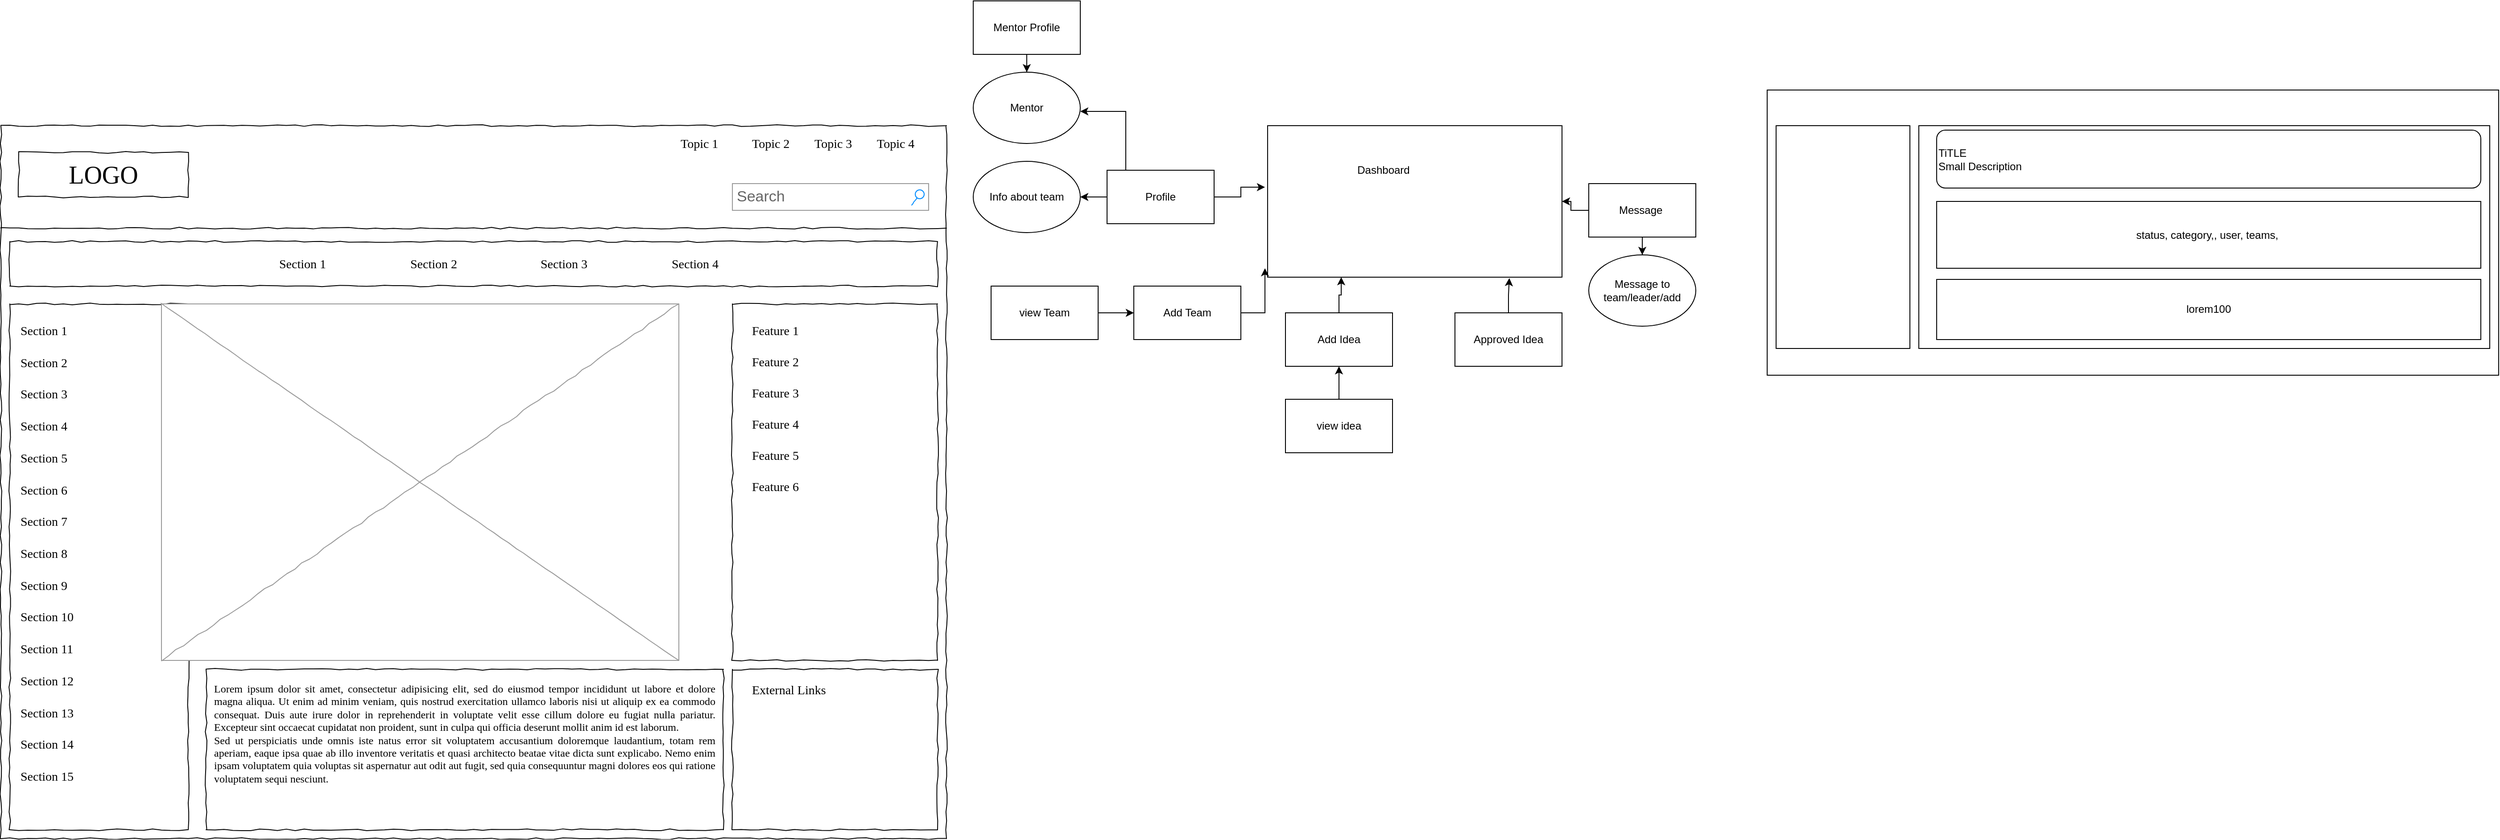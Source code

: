 <mxfile version="13.6.2" type="device"><diagram name="Page-1" id="03018318-947c-dd8e-b7a3-06fadd420f32"><mxGraphModel dx="1092" dy="1354" grid="1" gridSize="10" guides="1" tooltips="1" connect="1" arrows="1" fold="1" page="1" pageScale="1" pageWidth="1100" pageHeight="850" background="#ffffff" math="0" shadow="0"><root><mxCell id="0"/><mxCell id="1" parent="0"/><mxCell id="677b7b8949515195-1" value="" style="whiteSpace=wrap;html=1;rounded=0;shadow=0;labelBackgroundColor=none;strokeColor=#000000;strokeWidth=1;fillColor=none;fontFamily=Verdana;fontSize=12;fontColor=#000000;align=center;comic=1;" parent="1" vertex="1"><mxGeometry x="20" y="30" width="1060" height="800" as="geometry"/></mxCell><mxCell id="677b7b8949515195-2" value="LOGO" style="whiteSpace=wrap;html=1;rounded=0;shadow=0;labelBackgroundColor=none;strokeWidth=1;fontFamily=Verdana;fontSize=28;align=center;comic=1;" parent="1" vertex="1"><mxGeometry x="40" y="60" width="190" height="50" as="geometry"/></mxCell><mxCell id="677b7b8949515195-3" value="Search" style="strokeWidth=1;shadow=0;dashed=0;align=center;html=1;shape=mxgraph.mockup.forms.searchBox;strokeColor=#999999;mainText=;strokeColor2=#008cff;fontColor=#666666;fontSize=17;align=left;spacingLeft=3;rounded=0;labelBackgroundColor=none;comic=1;" parent="1" vertex="1"><mxGeometry x="840" y="95" width="220" height="30" as="geometry"/></mxCell><mxCell id="677b7b8949515195-4" value="Topic 1" style="text;html=1;points=[];align=left;verticalAlign=top;spacingTop=-4;fontSize=14;fontFamily=Verdana" parent="1" vertex="1"><mxGeometry x="780" y="40" width="60" height="20" as="geometry"/></mxCell><mxCell id="677b7b8949515195-5" value="Topic 2" style="text;html=1;points=[];align=left;verticalAlign=top;spacingTop=-4;fontSize=14;fontFamily=Verdana" parent="1" vertex="1"><mxGeometry x="860" y="40" width="60" height="20" as="geometry"/></mxCell><mxCell id="677b7b8949515195-6" value="Topic 3" style="text;html=1;points=[];align=left;verticalAlign=top;spacingTop=-4;fontSize=14;fontFamily=Verdana" parent="1" vertex="1"><mxGeometry x="930" y="40" width="60" height="20" as="geometry"/></mxCell><mxCell id="677b7b8949515195-7" value="Topic 4" style="text;html=1;points=[];align=left;verticalAlign=top;spacingTop=-4;fontSize=14;fontFamily=Verdana" parent="1" vertex="1"><mxGeometry x="1000" y="40" width="60" height="20" as="geometry"/></mxCell><mxCell id="677b7b8949515195-8" value="" style="whiteSpace=wrap;html=1;rounded=0;shadow=0;labelBackgroundColor=none;strokeWidth=1;fillColor=none;fontFamily=Verdana;fontSize=12;align=center;comic=1;" parent="1" vertex="1"><mxGeometry x="30" y="230" width="200" height="590" as="geometry"/></mxCell><mxCell id="677b7b8949515195-9" value="" style="line;strokeWidth=1;html=1;rounded=0;shadow=0;labelBackgroundColor=none;fillColor=none;fontFamily=Verdana;fontSize=14;fontColor=#000000;align=center;comic=1;" parent="1" vertex="1"><mxGeometry x="20" y="140" width="1060" height="10" as="geometry"/></mxCell><mxCell id="677b7b8949515195-10" value="" style="whiteSpace=wrap;html=1;rounded=0;shadow=0;labelBackgroundColor=none;strokeWidth=1;fillColor=none;fontFamily=Verdana;fontSize=12;align=center;comic=1;" parent="1" vertex="1"><mxGeometry x="30" y="160" width="1040" height="50" as="geometry"/></mxCell><mxCell id="677b7b8949515195-11" value="Section 1" style="text;html=1;points=[];align=left;verticalAlign=top;spacingTop=-4;fontSize=14;fontFamily=Verdana" parent="1" vertex="1"><mxGeometry x="330" y="175" width="60" height="20" as="geometry"/></mxCell><mxCell id="677b7b8949515195-12" value="Section 2" style="text;html=1;points=[];align=left;verticalAlign=top;spacingTop=-4;fontSize=14;fontFamily=Verdana" parent="1" vertex="1"><mxGeometry x="477" y="175" width="60" height="20" as="geometry"/></mxCell><mxCell id="677b7b8949515195-13" value="Section 3" style="text;html=1;points=[];align=left;verticalAlign=top;spacingTop=-4;fontSize=14;fontFamily=Verdana" parent="1" vertex="1"><mxGeometry x="623" y="175" width="60" height="20" as="geometry"/></mxCell><mxCell id="677b7b8949515195-14" value="Section 4" style="text;html=1;points=[];align=left;verticalAlign=top;spacingTop=-4;fontSize=14;fontFamily=Verdana" parent="1" vertex="1"><mxGeometry x="770" y="175" width="60" height="20" as="geometry"/></mxCell><mxCell id="677b7b8949515195-15" value="&lt;div style=&quot;text-align: justify&quot;&gt;&lt;span&gt;Lorem ipsum dolor sit amet, consectetur adipisicing elit, sed do eiusmod tempor incididunt ut labore et dolore magna aliqua. Ut enim ad minim veniam, quis nostrud exercitation ullamco laboris nisi ut aliquip ex ea commodo consequat. Duis aute irure dolor in reprehenderit in voluptate velit esse cillum dolore eu fugiat nulla pariatur. Excepteur sint occaecat cupidatat non proident, sunt in culpa qui officia deserunt mollit anim id est laborum.&lt;/span&gt;&lt;/div&gt;&lt;div style=&quot;text-align: justify&quot;&gt;&lt;span&gt;Sed ut perspiciatis unde omnis iste natus error sit voluptatem accusantium doloremque laudantium, totam rem aperiam, eaque ipsa quae ab illo inventore veritatis et quasi architecto beatae vitae dicta sunt explicabo. Nemo enim ipsam voluptatem quia voluptas sit aspernatur aut odit aut fugit, sed quia consequuntur magni dolores eos qui ratione voluptatem sequi nesciunt.&amp;nbsp;&lt;/span&gt;&lt;/div&gt;" style="whiteSpace=wrap;html=1;rounded=0;shadow=0;labelBackgroundColor=none;strokeWidth=1;fillColor=none;fontFamily=Verdana;fontSize=12;align=center;verticalAlign=top;spacing=10;comic=1;" parent="1" vertex="1"><mxGeometry x="250" y="640" width="580" height="180" as="geometry"/></mxCell><mxCell id="677b7b8949515195-16" value="" style="verticalLabelPosition=bottom;shadow=0;dashed=0;align=center;html=1;verticalAlign=top;strokeWidth=1;shape=mxgraph.mockup.graphics.simpleIcon;strokeColor=#999999;rounded=0;labelBackgroundColor=none;fontFamily=Verdana;fontSize=14;fontColor=#000000;comic=1;" parent="1" vertex="1"><mxGeometry x="200" y="230" width="580" height="400" as="geometry"/></mxCell><mxCell id="677b7b8949515195-25" value="" style="whiteSpace=wrap;html=1;rounded=0;shadow=0;labelBackgroundColor=none;strokeWidth=1;fillColor=none;fontFamily=Verdana;fontSize=12;align=center;comic=1;" parent="1" vertex="1"><mxGeometry x="840" y="230" width="230" height="400" as="geometry"/></mxCell><mxCell id="677b7b8949515195-26" value="" style="whiteSpace=wrap;html=1;rounded=0;shadow=0;labelBackgroundColor=none;strokeWidth=1;fillColor=none;fontFamily=Verdana;fontSize=12;align=center;comic=1;" parent="1" vertex="1"><mxGeometry x="840" y="640" width="230" height="180" as="geometry"/></mxCell><mxCell id="677b7b8949515195-27" value="Section 1" style="text;html=1;points=[];align=left;verticalAlign=top;spacingTop=-4;fontSize=14;fontFamily=Verdana" parent="1" vertex="1"><mxGeometry x="40" y="250" width="170" height="20" as="geometry"/></mxCell><mxCell id="677b7b8949515195-28" value="Section 2" style="text;html=1;points=[];align=left;verticalAlign=top;spacingTop=-4;fontSize=14;fontFamily=Verdana" parent="1" vertex="1"><mxGeometry x="40" y="286" width="170" height="20" as="geometry"/></mxCell><mxCell id="677b7b8949515195-29" value="Section 3" style="text;html=1;points=[];align=left;verticalAlign=top;spacingTop=-4;fontSize=14;fontFamily=Verdana" parent="1" vertex="1"><mxGeometry x="40" y="321" width="170" height="20" as="geometry"/></mxCell><mxCell id="677b7b8949515195-30" value="Section 4" style="text;html=1;points=[];align=left;verticalAlign=top;spacingTop=-4;fontSize=14;fontFamily=Verdana" parent="1" vertex="1"><mxGeometry x="40" y="357" width="170" height="20" as="geometry"/></mxCell><mxCell id="677b7b8949515195-31" value="Section 7" style="text;html=1;points=[];align=left;verticalAlign=top;spacingTop=-4;fontSize=14;fontFamily=Verdana" parent="1" vertex="1"><mxGeometry x="40" y="464" width="170" height="20" as="geometry"/></mxCell><mxCell id="677b7b8949515195-32" value="Section 8" style="text;html=1;points=[];align=left;verticalAlign=top;spacingTop=-4;fontSize=14;fontFamily=Verdana" parent="1" vertex="1"><mxGeometry x="40" y="500" width="170" height="20" as="geometry"/></mxCell><mxCell id="677b7b8949515195-33" value="Section 9" style="text;html=1;points=[];align=left;verticalAlign=top;spacingTop=-4;fontSize=14;fontFamily=Verdana" parent="1" vertex="1"><mxGeometry x="40" y="536" width="170" height="20" as="geometry"/></mxCell><mxCell id="677b7b8949515195-34" value="Section 10" style="text;html=1;points=[];align=left;verticalAlign=top;spacingTop=-4;fontSize=14;fontFamily=Verdana" parent="1" vertex="1"><mxGeometry x="40" y="571" width="170" height="20" as="geometry"/></mxCell><mxCell id="677b7b8949515195-35" value="Section 11" style="text;html=1;points=[];align=left;verticalAlign=top;spacingTop=-4;fontSize=14;fontFamily=Verdana" parent="1" vertex="1"><mxGeometry x="40" y="607" width="170" height="20" as="geometry"/></mxCell><mxCell id="677b7b8949515195-36" value="Section 12" style="text;html=1;points=[];align=left;verticalAlign=top;spacingTop=-4;fontSize=14;fontFamily=Verdana" parent="1" vertex="1"><mxGeometry x="40" y="643" width="170" height="20" as="geometry"/></mxCell><mxCell id="677b7b8949515195-37" value="Section 13" style="text;html=1;points=[];align=left;verticalAlign=top;spacingTop=-4;fontSize=14;fontFamily=Verdana" parent="1" vertex="1"><mxGeometry x="40" y="679" width="170" height="20" as="geometry"/></mxCell><mxCell id="677b7b8949515195-38" value="Section 14" style="text;html=1;points=[];align=left;verticalAlign=top;spacingTop=-4;fontSize=14;fontFamily=Verdana" parent="1" vertex="1"><mxGeometry x="40" y="714" width="170" height="20" as="geometry"/></mxCell><mxCell id="677b7b8949515195-39" value="Section 5" style="text;html=1;points=[];align=left;verticalAlign=top;spacingTop=-4;fontSize=14;fontFamily=Verdana" parent="1" vertex="1"><mxGeometry x="40" y="393" width="170" height="20" as="geometry"/></mxCell><mxCell id="677b7b8949515195-40" value="Section 6" style="text;html=1;points=[];align=left;verticalAlign=top;spacingTop=-4;fontSize=14;fontFamily=Verdana" parent="1" vertex="1"><mxGeometry x="40" y="429" width="170" height="20" as="geometry"/></mxCell><mxCell id="677b7b8949515195-41" value="Section 15" style="text;html=1;points=[];align=left;verticalAlign=top;spacingTop=-4;fontSize=14;fontFamily=Verdana" parent="1" vertex="1"><mxGeometry x="40" y="750" width="170" height="20" as="geometry"/></mxCell><mxCell id="677b7b8949515195-42" value="External Links" style="text;html=1;points=[];align=left;verticalAlign=top;spacingTop=-4;fontSize=14;fontFamily=Verdana" parent="1" vertex="1"><mxGeometry x="860" y="653" width="170" height="20" as="geometry"/></mxCell><mxCell id="677b7b8949515195-44" value="Feature 1" style="text;html=1;points=[];align=left;verticalAlign=top;spacingTop=-4;fontSize=14;fontFamily=Verdana" parent="1" vertex="1"><mxGeometry x="860" y="250" width="170" height="20" as="geometry"/></mxCell><mxCell id="677b7b8949515195-45" value="Feature 2" style="text;html=1;points=[];align=left;verticalAlign=top;spacingTop=-4;fontSize=14;fontFamily=Verdana" parent="1" vertex="1"><mxGeometry x="860" y="285" width="170" height="20" as="geometry"/></mxCell><mxCell id="677b7b8949515195-46" value="Feature 3" style="text;html=1;points=[];align=left;verticalAlign=top;spacingTop=-4;fontSize=14;fontFamily=Verdana" parent="1" vertex="1"><mxGeometry x="860" y="320" width="170" height="20" as="geometry"/></mxCell><mxCell id="677b7b8949515195-47" value="Feature 4" style="text;html=1;points=[];align=left;verticalAlign=top;spacingTop=-4;fontSize=14;fontFamily=Verdana" parent="1" vertex="1"><mxGeometry x="860" y="355" width="170" height="20" as="geometry"/></mxCell><mxCell id="677b7b8949515195-48" value="Feature 5" style="text;html=1;points=[];align=left;verticalAlign=top;spacingTop=-4;fontSize=14;fontFamily=Verdana" parent="1" vertex="1"><mxGeometry x="860" y="390" width="170" height="20" as="geometry"/></mxCell><mxCell id="677b7b8949515195-49" value="Feature 6" style="text;html=1;points=[];align=left;verticalAlign=top;spacingTop=-4;fontSize=14;fontFamily=Verdana" parent="1" vertex="1"><mxGeometry x="860" y="425" width="170" height="20" as="geometry"/></mxCell><mxCell id="lWgz-3DlFq4UPrJH-FCq-1" value="" style="rounded=0;whiteSpace=wrap;html=1;" parent="1" vertex="1"><mxGeometry x="1440" y="30" width="330" height="170" as="geometry"/></mxCell><mxCell id="lWgz-3DlFq4UPrJH-FCq-2" value="Dashboard" style="text;html=1;strokeColor=none;fillColor=none;align=center;verticalAlign=middle;whiteSpace=wrap;rounded=0;" parent="1" vertex="1"><mxGeometry x="1530" y="60" width="80" height="40" as="geometry"/></mxCell><mxCell id="lWgz-3DlFq4UPrJH-FCq-10" style="edgeStyle=orthogonalEdgeStyle;rounded=0;orthogonalLoop=1;jettySize=auto;html=1;entryX=-0.009;entryY=0.941;entryDx=0;entryDy=0;entryPerimeter=0;" parent="1" source="lWgz-3DlFq4UPrJH-FCq-4" target="lWgz-3DlFq4UPrJH-FCq-1" edge="1"><mxGeometry relative="1" as="geometry"/></mxCell><mxCell id="lWgz-3DlFq4UPrJH-FCq-4" value="Add Team" style="rounded=0;whiteSpace=wrap;html=1;" parent="1" vertex="1"><mxGeometry x="1290" y="210" width="120" height="60" as="geometry"/></mxCell><mxCell id="lWgz-3DlFq4UPrJH-FCq-9" style="edgeStyle=orthogonalEdgeStyle;rounded=0;orthogonalLoop=1;jettySize=auto;html=1;entryX=0.25;entryY=1;entryDx=0;entryDy=0;" parent="1" source="lWgz-3DlFq4UPrJH-FCq-5" target="lWgz-3DlFq4UPrJH-FCq-1" edge="1"><mxGeometry relative="1" as="geometry"/></mxCell><mxCell id="lWgz-3DlFq4UPrJH-FCq-5" value="Add Idea" style="rounded=0;whiteSpace=wrap;html=1;" parent="1" vertex="1"><mxGeometry x="1460" y="240" width="120" height="60" as="geometry"/></mxCell><mxCell id="lWgz-3DlFq4UPrJH-FCq-11" style="edgeStyle=orthogonalEdgeStyle;rounded=0;orthogonalLoop=1;jettySize=auto;html=1;entryX=0.5;entryY=1;entryDx=0;entryDy=0;" parent="1" source="lWgz-3DlFq4UPrJH-FCq-6" target="lWgz-3DlFq4UPrJH-FCq-5" edge="1"><mxGeometry relative="1" as="geometry"/></mxCell><mxCell id="lWgz-3DlFq4UPrJH-FCq-6" value="view idea" style="rounded=0;whiteSpace=wrap;html=1;" parent="1" vertex="1"><mxGeometry x="1460" y="337" width="120" height="60" as="geometry"/></mxCell><mxCell id="lWgz-3DlFq4UPrJH-FCq-12" style="edgeStyle=orthogonalEdgeStyle;rounded=0;orthogonalLoop=1;jettySize=auto;html=1;entryX=0;entryY=0.5;entryDx=0;entryDy=0;" parent="1" source="lWgz-3DlFq4UPrJH-FCq-7" target="lWgz-3DlFq4UPrJH-FCq-4" edge="1"><mxGeometry relative="1" as="geometry"/></mxCell><mxCell id="lWgz-3DlFq4UPrJH-FCq-7" value="view Team" style="rounded=0;whiteSpace=wrap;html=1;" parent="1" vertex="1"><mxGeometry x="1130" y="210" width="120" height="60" as="geometry"/></mxCell><mxCell id="lWgz-3DlFq4UPrJH-FCq-14" style="edgeStyle=orthogonalEdgeStyle;rounded=0;orthogonalLoop=1;jettySize=auto;html=1;entryX=-0.009;entryY=0.406;entryDx=0;entryDy=0;entryPerimeter=0;" parent="1" source="lWgz-3DlFq4UPrJH-FCq-13" target="lWgz-3DlFq4UPrJH-FCq-1" edge="1"><mxGeometry relative="1" as="geometry"/></mxCell><mxCell id="lWgz-3DlFq4UPrJH-FCq-23" value="" style="edgeStyle=orthogonalEdgeStyle;rounded=0;orthogonalLoop=1;jettySize=auto;html=1;" parent="1" source="lWgz-3DlFq4UPrJH-FCq-13" target="lWgz-3DlFq4UPrJH-FCq-21" edge="1"><mxGeometry relative="1" as="geometry"/></mxCell><mxCell id="lWgz-3DlFq4UPrJH-FCq-24" style="edgeStyle=orthogonalEdgeStyle;rounded=0;orthogonalLoop=1;jettySize=auto;html=1;" parent="1" edge="1"><mxGeometry relative="1" as="geometry"><mxPoint x="1281" y="80" as="sourcePoint"/><mxPoint x="1230" y="14" as="targetPoint"/><Array as="points"><mxPoint x="1281" y="14"/></Array></mxGeometry></mxCell><mxCell id="lWgz-3DlFq4UPrJH-FCq-13" value="Profile" style="rounded=0;whiteSpace=wrap;html=1;" parent="1" vertex="1"><mxGeometry x="1260" y="80" width="120" height="60" as="geometry"/></mxCell><mxCell id="lWgz-3DlFq4UPrJH-FCq-16" style="edgeStyle=orthogonalEdgeStyle;rounded=0;orthogonalLoop=1;jettySize=auto;html=1;entryX=0.821;entryY=1.006;entryDx=0;entryDy=0;entryPerimeter=0;" parent="1" source="lWgz-3DlFq4UPrJH-FCq-15" target="lWgz-3DlFq4UPrJH-FCq-1" edge="1"><mxGeometry relative="1" as="geometry"/></mxCell><mxCell id="lWgz-3DlFq4UPrJH-FCq-15" value="Approved Idea" style="rounded=0;whiteSpace=wrap;html=1;" parent="1" vertex="1"><mxGeometry x="1650" y="240" width="120" height="60" as="geometry"/></mxCell><mxCell id="lWgz-3DlFq4UPrJH-FCq-18" value="" style="edgeStyle=orthogonalEdgeStyle;rounded=0;orthogonalLoop=1;jettySize=auto;html=1;" parent="1" source="lWgz-3DlFq4UPrJH-FCq-17" target="lWgz-3DlFq4UPrJH-FCq-1" edge="1"><mxGeometry relative="1" as="geometry"/></mxCell><mxCell id="lWgz-3DlFq4UPrJH-FCq-20" value="" style="edgeStyle=orthogonalEdgeStyle;rounded=0;orthogonalLoop=1;jettySize=auto;html=1;" parent="1" source="lWgz-3DlFq4UPrJH-FCq-17" target="lWgz-3DlFq4UPrJH-FCq-19" edge="1"><mxGeometry relative="1" as="geometry"/></mxCell><mxCell id="lWgz-3DlFq4UPrJH-FCq-17" value="Message&amp;nbsp;" style="rounded=0;whiteSpace=wrap;html=1;" parent="1" vertex="1"><mxGeometry x="1800" y="95" width="120" height="60" as="geometry"/></mxCell><mxCell id="lWgz-3DlFq4UPrJH-FCq-19" value="Message to team/leader/add" style="ellipse;whiteSpace=wrap;html=1;" parent="1" vertex="1"><mxGeometry x="1800" y="175" width="120" height="80" as="geometry"/></mxCell><mxCell id="lWgz-3DlFq4UPrJH-FCq-21" value="Info about team" style="ellipse;whiteSpace=wrap;html=1;" parent="1" vertex="1"><mxGeometry x="1110" y="70" width="120" height="80" as="geometry"/></mxCell><mxCell id="lWgz-3DlFq4UPrJH-FCq-22" value="Mentor" style="ellipse;whiteSpace=wrap;html=1;" parent="1" vertex="1"><mxGeometry x="1110" y="-30" width="120" height="80" as="geometry"/></mxCell><mxCell id="lWgz-3DlFq4UPrJH-FCq-26" value="" style="edgeStyle=orthogonalEdgeStyle;rounded=0;orthogonalLoop=1;jettySize=auto;html=1;" parent="1" source="lWgz-3DlFq4UPrJH-FCq-25" target="lWgz-3DlFq4UPrJH-FCq-22" edge="1"><mxGeometry relative="1" as="geometry"/></mxCell><mxCell id="lWgz-3DlFq4UPrJH-FCq-25" value="Mentor Profile" style="rounded=0;whiteSpace=wrap;html=1;" parent="1" vertex="1"><mxGeometry x="1110" y="-110" width="120" height="60" as="geometry"/></mxCell><mxCell id="OZUqaoq8t54a0nFf5U4R-1" value="" style="rounded=0;whiteSpace=wrap;html=1;" parent="1" vertex="1"><mxGeometry x="2000" y="-10" width="820" height="320" as="geometry"/></mxCell><mxCell id="OZUqaoq8t54a0nFf5U4R-2" value="" style="rounded=0;whiteSpace=wrap;html=1;" parent="1" vertex="1"><mxGeometry x="2010" y="30" width="150" height="250" as="geometry"/></mxCell><mxCell id="OZUqaoq8t54a0nFf5U4R-3" value="" style="rounded=0;whiteSpace=wrap;html=1;" parent="1" vertex="1"><mxGeometry x="2170" y="30" width="640" height="250" as="geometry"/></mxCell><mxCell id="OZUqaoq8t54a0nFf5U4R-4" value="TiTLE&lt;br&gt;&lt;div&gt;&lt;span&gt;Small Description&lt;/span&gt;&lt;/div&gt;" style="rounded=1;whiteSpace=wrap;html=1;align=left;" parent="1" vertex="1"><mxGeometry x="2190" y="35" width="610" height="65" as="geometry"/></mxCell><mxCell id="OZUqaoq8t54a0nFf5U4R-5" value="lorem100&lt;br&gt;" style="rounded=0;whiteSpace=wrap;html=1;" parent="1" vertex="1"><mxGeometry x="2190" y="202.5" width="610" height="67.5" as="geometry"/></mxCell><mxCell id="OZUqaoq8t54a0nFf5U4R-6" value="status, category,, user, teams,&amp;nbsp;" style="rounded=0;whiteSpace=wrap;html=1;" parent="1" vertex="1"><mxGeometry x="2190" y="115" width="610" height="75" as="geometry"/></mxCell></root></mxGraphModel></diagram></mxfile>